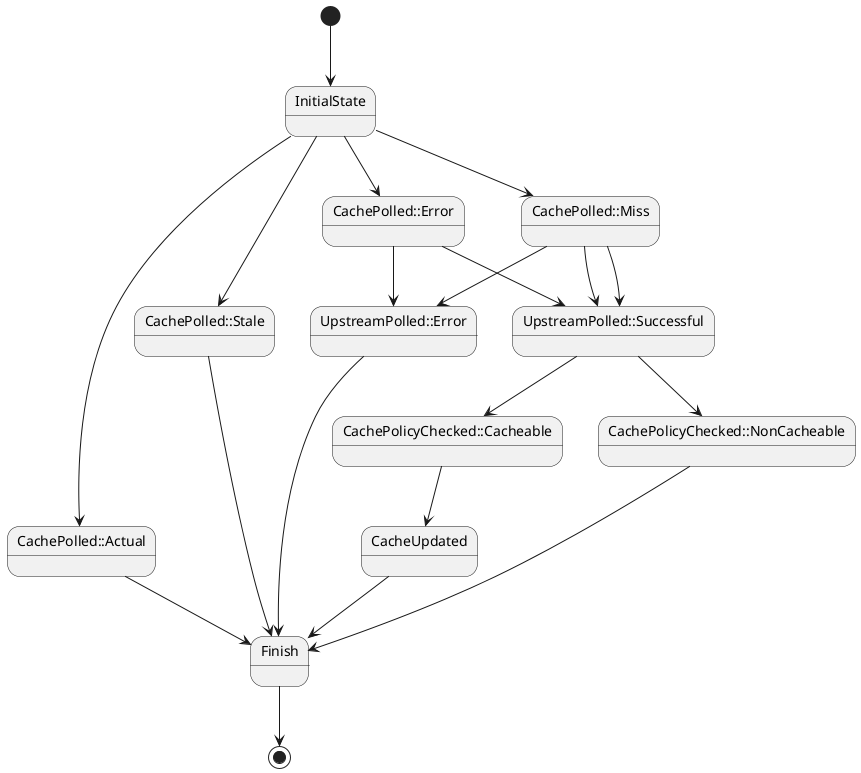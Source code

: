 @startuml
'https://plantuml.com/state-diagram

[*] --> InitialState

InitialState --> CachePolled::Actual
InitialState --> CachePolled::Stale
InitialState --> CachePolled::Miss
InitialState --> CachePolled::Error

CachePolled::Actual --> Finish
CachePolled::Stale --> Finish

CachePolled::Miss --> UpstreamPolled::Successful
CachePolled::Miss --> UpstreamPolled::Error

CachePolled::Miss --> UpstreamPolled::Successful
UpstreamPolled::Successful --> CachePolicyChecked::Cacheable
UpstreamPolled::Successful --> CachePolicyChecked::NonCacheable

CachePolled::Error --> UpstreamPolled::Successful
CachePolled::Error --> UpstreamPolled::Error

CachePolicyChecked::Cacheable --> CacheUpdated
CachePolicyChecked::NonCacheable --> Finish
UpstreamPolled::Error --> Finish

CacheUpdated --> Finish

Finish --> [*]

@enduml